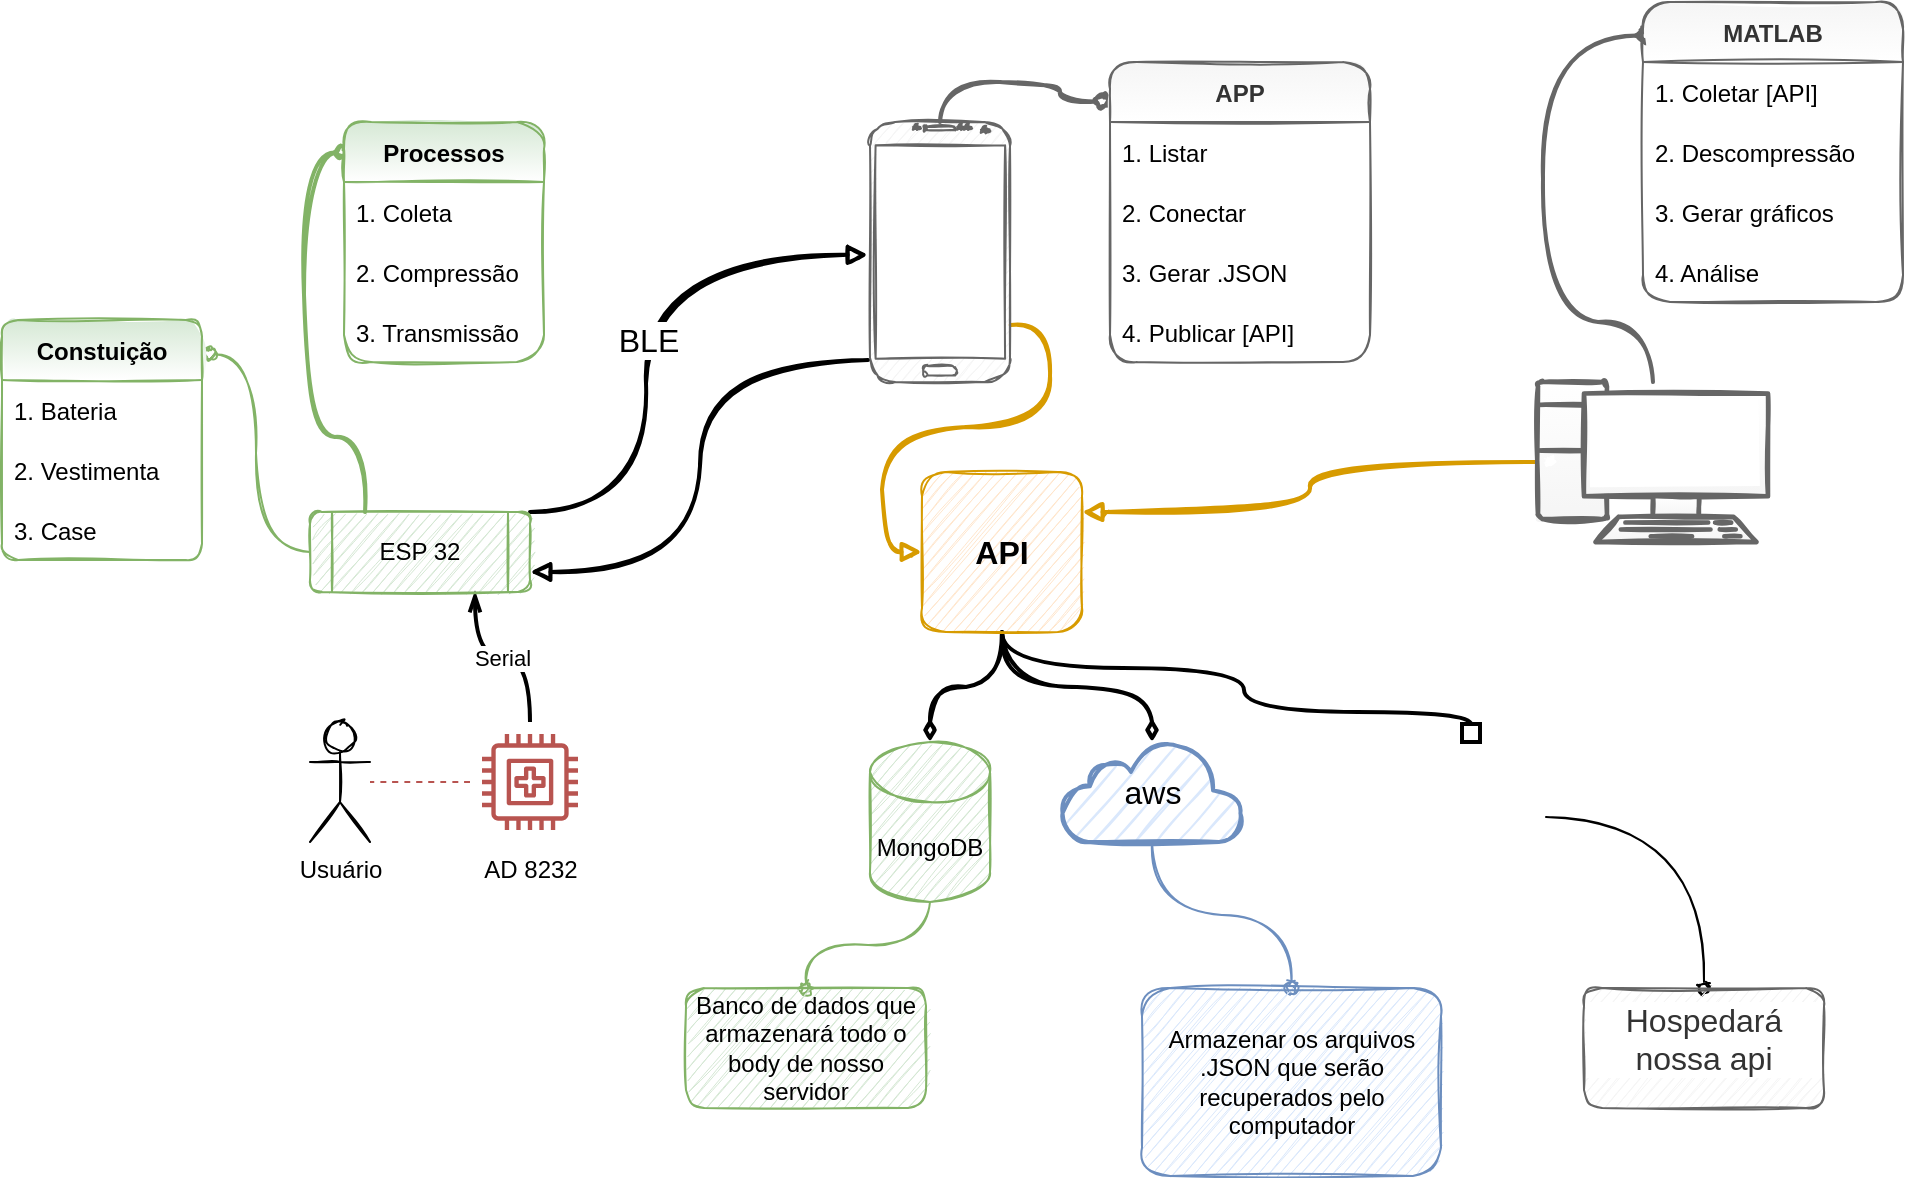<mxfile version="18.1.2" type="github">
  <diagram name="Page-1" id="74e2e168-ea6b-b213-b513-2b3c1d86103e">
    <mxGraphModel dx="1822" dy="832" grid="0" gridSize="10" guides="1" tooltips="1" connect="1" arrows="1" fold="1" page="0" pageScale="1" pageWidth="1169" pageHeight="827" background="none" math="0" shadow="0">
      <root>
        <mxCell id="0" />
        <mxCell id="1" parent="0" />
        <mxCell id="hCg4Fm0Abpj_WRQdYtu--86" style="edgeStyle=orthogonalEdgeStyle;curved=1;sketch=1;orthogonalLoop=1;jettySize=auto;html=1;exitX=1;exitY=0;exitDx=0;exitDy=0;entryX=-0.014;entryY=0.511;entryDx=0;entryDy=0;entryPerimeter=0;fontSize=16;fontColor=#000000;startArrow=none;startFill=0;endArrow=block;endFill=1;strokeWidth=2;" parent="1" source="hCg4Fm0Abpj_WRQdYtu--7" target="hCg4Fm0Abpj_WRQdYtu--17" edge="1">
          <mxGeometry relative="1" as="geometry">
            <Array as="points">
              <mxPoint x="298" y="395" />
              <mxPoint x="298" y="266" />
            </Array>
          </mxGeometry>
        </mxCell>
        <mxCell id="hCg4Fm0Abpj_WRQdYtu--87" value="BLE" style="edgeLabel;html=1;align=center;verticalAlign=middle;resizable=0;points=[];fontSize=16;fontColor=#000000;" parent="hCg4Fm0Abpj_WRQdYtu--86" vertex="1" connectable="0">
          <mxGeometry x="-0.031" y="-1" relative="1" as="geometry">
            <mxPoint as="offset" />
          </mxGeometry>
        </mxCell>
        <mxCell id="hCg4Fm0Abpj_WRQdYtu--93" style="edgeStyle=orthogonalEdgeStyle;curved=1;sketch=1;orthogonalLoop=1;jettySize=auto;html=1;exitX=0;exitY=0.5;exitDx=0;exitDy=0;exitPerimeter=0;entryX=1;entryY=0.25;entryDx=0;entryDy=0;fontSize=16;fontColor=#000000;startArrow=none;startFill=0;endArrow=block;endFill=1;strokeWidth=2;fillColor=#ffe6cc;strokeColor=#d79b00;" parent="1" source="hCg4Fm0Abpj_WRQdYtu--81" target="hCg4Fm0Abpj_WRQdYtu--67" edge="1">
          <mxGeometry relative="1" as="geometry" />
        </mxCell>
        <mxCell id="hCg4Fm0Abpj_WRQdYtu--1" value="Usuário" style="shape=umlActor;verticalLabelPosition=bottom;verticalAlign=top;html=1;outlineConnect=0;sketch=1;" parent="1" vertex="1">
          <mxGeometry x="130" y="500" width="30" height="60" as="geometry" />
        </mxCell>
        <mxCell id="hCg4Fm0Abpj_WRQdYtu--13" value="Serial" style="edgeStyle=orthogonalEdgeStyle;curved=1;orthogonalLoop=1;jettySize=auto;html=1;entryX=0.75;entryY=1;entryDx=0;entryDy=0;endArrow=openThin;endFill=0;strokeWidth=2;" parent="1" source="hCg4Fm0Abpj_WRQdYtu--6" target="hCg4Fm0Abpj_WRQdYtu--7" edge="1">
          <mxGeometry relative="1" as="geometry" />
        </mxCell>
        <mxCell id="hCg4Fm0Abpj_WRQdYtu--16" style="edgeStyle=orthogonalEdgeStyle;curved=1;orthogonalLoop=1;jettySize=auto;html=1;dashed=1;endArrow=none;endFill=0;fillColor=#f8cecc;strokeColor=#b85450;" parent="1" source="hCg4Fm0Abpj_WRQdYtu--6" target="hCg4Fm0Abpj_WRQdYtu--1" edge="1">
          <mxGeometry relative="1" as="geometry" />
        </mxCell>
        <mxCell id="hCg4Fm0Abpj_WRQdYtu--6" value="AD 8232" style="sketch=0;outlineConnect=0;strokeColor=#b85450;fillColor=none;dashed=0;verticalLabelPosition=bottom;verticalAlign=top;align=center;html=1;fontSize=12;fontStyle=0;aspect=fixed;shape=mxgraph.aws4.resourceIcon;resIcon=mxgraph.aws4.medical_emergency;shadow=0;" parent="1" vertex="1">
          <mxGeometry x="210" y="500" width="60" height="60" as="geometry" />
        </mxCell>
        <mxCell id="hCg4Fm0Abpj_WRQdYtu--14" style="edgeStyle=orthogonalEdgeStyle;curved=1;orthogonalLoop=1;jettySize=auto;html=1;exitX=0.25;exitY=0;exitDx=0;exitDy=0;entryX=-0.006;entryY=0.128;entryDx=0;entryDy=0;entryPerimeter=0;endArrow=oval;endFill=1;fillColor=#d5e8d4;strokeColor=#82b366;strokeWidth=2;sketch=1;" parent="1" source="hCg4Fm0Abpj_WRQdYtu--7" target="hCg4Fm0Abpj_WRQdYtu--8" edge="1">
          <mxGeometry relative="1" as="geometry" />
        </mxCell>
        <mxCell id="p75p5OJxZ0Zb3dX85avX-11" style="edgeStyle=orthogonalEdgeStyle;rounded=0;orthogonalLoop=1;jettySize=auto;html=1;exitX=0;exitY=0.5;exitDx=0;exitDy=0;entryX=1.038;entryY=0.144;entryDx=0;entryDy=0;entryPerimeter=0;curved=1;sketch=1;endArrow=oval;endFill=1;fillColor=#d5e8d4;strokeColor=#82b366;" edge="1" parent="1" source="hCg4Fm0Abpj_WRQdYtu--7" target="p75p5OJxZ0Zb3dX85avX-1">
          <mxGeometry relative="1" as="geometry" />
        </mxCell>
        <mxCell id="hCg4Fm0Abpj_WRQdYtu--7" value="ESP 32" style="shape=process;whiteSpace=wrap;html=1;backgroundOutline=1;glass=0;rounded=1;sketch=1;fillColor=#d5e8d4;strokeColor=#82b366;" parent="1" vertex="1">
          <mxGeometry x="130" y="395" width="110" height="40" as="geometry" />
        </mxCell>
        <mxCell id="hCg4Fm0Abpj_WRQdYtu--8" value="Processos" style="swimlane;fontStyle=1;childLayout=stackLayout;horizontal=1;startSize=30;horizontalStack=0;resizeParent=1;resizeParentMax=0;resizeLast=0;collapsible=1;marginBottom=0;glass=0;sketch=1;rounded=1;fillColor=#d5e8d4;strokeColor=#82b366;gradientColor=#ffffff;" parent="1" vertex="1">
          <mxGeometry x="147" y="200" width="100" height="120" as="geometry" />
        </mxCell>
        <mxCell id="hCg4Fm0Abpj_WRQdYtu--9" value="1. Coleta" style="text;strokeColor=none;fillColor=none;align=left;verticalAlign=middle;spacingLeft=4;spacingRight=4;overflow=hidden;points=[[0,0.5],[1,0.5]];portConstraint=eastwest;rotatable=0;" parent="hCg4Fm0Abpj_WRQdYtu--8" vertex="1">
          <mxGeometry y="30" width="100" height="30" as="geometry" />
        </mxCell>
        <mxCell id="hCg4Fm0Abpj_WRQdYtu--10" value="2. Compressão" style="text;strokeColor=none;fillColor=none;align=left;verticalAlign=middle;spacingLeft=4;spacingRight=4;overflow=hidden;points=[[0,0.5],[1,0.5]];portConstraint=eastwest;rotatable=0;" parent="hCg4Fm0Abpj_WRQdYtu--8" vertex="1">
          <mxGeometry y="60" width="100" height="30" as="geometry" />
        </mxCell>
        <mxCell id="hCg4Fm0Abpj_WRQdYtu--11" value="3. Transmissão" style="text;strokeColor=none;fillColor=none;align=left;verticalAlign=middle;spacingLeft=4;spacingRight=4;overflow=hidden;points=[[0,0.5],[1,0.5]];portConstraint=eastwest;rotatable=0;" parent="hCg4Fm0Abpj_WRQdYtu--8" vertex="1">
          <mxGeometry y="90" width="100" height="30" as="geometry" />
        </mxCell>
        <mxCell id="p75p5OJxZ0Zb3dX85avX-1" value="Constuição" style="swimlane;fontStyle=1;childLayout=stackLayout;horizontal=1;startSize=30;horizontalStack=0;resizeParent=1;resizeParentMax=0;resizeLast=0;collapsible=1;marginBottom=0;glass=0;sketch=1;rounded=1;fillColor=#d5e8d4;strokeColor=#82b366;gradientColor=#ffffff;arcSize=9;aspect=fixed;" vertex="1" parent="1">
          <mxGeometry x="-24" y="299" width="100" height="120" as="geometry" />
        </mxCell>
        <mxCell id="p75p5OJxZ0Zb3dX85avX-2" value="1. Bateria" style="text;strokeColor=none;fillColor=none;align=left;verticalAlign=middle;spacingLeft=4;spacingRight=4;overflow=hidden;points=[[0,0.5],[1,0.5]];portConstraint=eastwest;rotatable=0;" vertex="1" parent="p75p5OJxZ0Zb3dX85avX-1">
          <mxGeometry y="30" width="100" height="30" as="geometry" />
        </mxCell>
        <mxCell id="p75p5OJxZ0Zb3dX85avX-3" value="2. Vestimenta" style="text;strokeColor=none;fillColor=none;align=left;verticalAlign=middle;spacingLeft=4;spacingRight=4;overflow=hidden;points=[[0,0.5],[1,0.5]];portConstraint=eastwest;rotatable=0;" vertex="1" parent="p75p5OJxZ0Zb3dX85avX-1">
          <mxGeometry y="60" width="100" height="30" as="geometry" />
        </mxCell>
        <mxCell id="p75p5OJxZ0Zb3dX85avX-4" value="3. Case" style="text;strokeColor=none;fillColor=none;align=left;verticalAlign=middle;spacingLeft=4;spacingRight=4;overflow=hidden;points=[[0,0.5],[1,0.5]];portConstraint=eastwest;rotatable=0;" vertex="1" parent="p75p5OJxZ0Zb3dX85avX-1">
          <mxGeometry y="90" width="100" height="30" as="geometry" />
        </mxCell>
        <mxCell id="hCg4Fm0Abpj_WRQdYtu--39" style="edgeStyle=orthogonalEdgeStyle;curved=1;orthogonalLoop=1;jettySize=auto;html=1;entryX=-0.03;entryY=0.132;entryDx=0;entryDy=0;fontSize=9;startArrow=none;startFill=0;endArrow=oval;endFill=1;exitX=0.5;exitY=0;exitDx=0;exitDy=0;exitPerimeter=0;entryPerimeter=0;fillColor=#f5f5f5;strokeColor=#666666;strokeWidth=2;sketch=1;" parent="1" source="hCg4Fm0Abpj_WRQdYtu--17" target="hCg4Fm0Abpj_WRQdYtu--35" edge="1">
          <mxGeometry relative="1" as="geometry" />
        </mxCell>
        <mxCell id="hCg4Fm0Abpj_WRQdYtu--70" style="edgeStyle=orthogonalEdgeStyle;curved=1;orthogonalLoop=1;jettySize=auto;html=1;entryX=0;entryY=0.5;entryDx=0;entryDy=0;fontSize=16;startArrow=none;startFill=0;endArrow=block;endFill=1;sketch=1;strokeWidth=2;fillColor=#ffe6cc;strokeColor=#d79b00;shadow=0;exitX=1.005;exitY=0.781;exitDx=0;exitDy=0;exitPerimeter=0;" parent="1" source="hCg4Fm0Abpj_WRQdYtu--17" target="hCg4Fm0Abpj_WRQdYtu--67" edge="1">
          <mxGeometry relative="1" as="geometry" />
        </mxCell>
        <mxCell id="p75p5OJxZ0Zb3dX85avX-20" style="edgeStyle=orthogonalEdgeStyle;curved=1;rounded=0;sketch=1;orthogonalLoop=1;jettySize=auto;html=1;entryX=1;entryY=0.75;entryDx=0;entryDy=0;fontSize=16;startArrow=none;startFill=0;endArrow=block;endFill=1;exitX=-0.014;exitY=0.915;exitDx=0;exitDy=0;exitPerimeter=0;strokeWidth=2;" edge="1" parent="1" source="hCg4Fm0Abpj_WRQdYtu--17" target="hCg4Fm0Abpj_WRQdYtu--7">
          <mxGeometry relative="1" as="geometry" />
        </mxCell>
        <mxCell id="hCg4Fm0Abpj_WRQdYtu--17" value="" style="verticalLabelPosition=bottom;verticalAlign=top;html=1;shadow=0;dashed=0;strokeWidth=1;shape=mxgraph.android.phone2;strokeColor=#666666;rounded=1;glass=0;sketch=1;fillColor=#f5f5f5;fontColor=#333333;" parent="1" vertex="1">
          <mxGeometry x="410" y="200" width="70" height="130" as="geometry" />
        </mxCell>
        <mxCell id="p75p5OJxZ0Zb3dX85avX-15" value="" style="edgeStyle=orthogonalEdgeStyle;curved=1;rounded=0;sketch=1;orthogonalLoop=1;jettySize=auto;html=1;endArrow=oval;endFill=1;fillColor=#d5e8d4;strokeColor=#82b366;" edge="1" parent="1" source="hCg4Fm0Abpj_WRQdYtu--22" target="p75p5OJxZ0Zb3dX85avX-14">
          <mxGeometry relative="1" as="geometry" />
        </mxCell>
        <mxCell id="hCg4Fm0Abpj_WRQdYtu--22" value="MongoDB" style="shape=cylinder3;whiteSpace=wrap;html=1;boundedLbl=1;backgroundOutline=1;size=15;rounded=1;shadow=0;glass=0;sketch=1;fillColor=#d5e8d4;strokeColor=#82b366;" parent="1" vertex="1">
          <mxGeometry x="410" y="510" width="60" height="80" as="geometry" />
        </mxCell>
        <mxCell id="hCg4Fm0Abpj_WRQdYtu--35" value="APP" style="swimlane;fontStyle=1;childLayout=stackLayout;horizontal=1;startSize=30;horizontalStack=0;resizeParent=1;resizeParentMax=0;resizeLast=0;collapsible=1;marginBottom=0;glass=0;sketch=1;rounded=1;fillColor=#f5f5f5;strokeColor=#666666;fontColor=#333333;gradientColor=#ffffff;container=1;" parent="1" vertex="1">
          <mxGeometry x="530" y="170" width="130" height="150" as="geometry" />
        </mxCell>
        <mxCell id="hCg4Fm0Abpj_WRQdYtu--36" value="1. Listar" style="text;strokeColor=none;fillColor=none;align=left;verticalAlign=middle;spacingLeft=4;spacingRight=4;overflow=hidden;points=[[0,0.5],[1,0.5]];portConstraint=eastwest;rotatable=0;" parent="1" vertex="1">
          <mxGeometry x="530" y="200" width="130" height="30" as="geometry" />
        </mxCell>
        <mxCell id="hCg4Fm0Abpj_WRQdYtu--37" value="2. Conectar" style="text;strokeColor=none;fillColor=none;align=left;verticalAlign=middle;spacingLeft=4;spacingRight=4;overflow=hidden;points=[[0,0.5],[1,0.5]];portConstraint=eastwest;rotatable=0;" parent="1" vertex="1">
          <mxGeometry x="530" y="230" width="130" height="30" as="geometry" />
        </mxCell>
        <mxCell id="hCg4Fm0Abpj_WRQdYtu--38" value="3. Gerar .JSON" style="text;strokeColor=none;fillColor=none;align=left;verticalAlign=middle;spacingLeft=4;spacingRight=4;overflow=hidden;points=[[0,0.5],[1,0.5]];portConstraint=eastwest;rotatable=0;" parent="1" vertex="1">
          <mxGeometry x="530" y="260" width="130" height="30" as="geometry" />
        </mxCell>
        <mxCell id="hCg4Fm0Abpj_WRQdYtu--53" value="4. Publicar [API]" style="text;strokeColor=none;fillColor=none;align=left;verticalAlign=middle;spacingLeft=4;spacingRight=4;overflow=hidden;points=[[0,0.5],[1,0.5]];portConstraint=eastwest;rotatable=0;" parent="1" vertex="1">
          <mxGeometry x="530" y="290" width="130" height="30" as="geometry" />
        </mxCell>
        <mxCell id="hCg4Fm0Abpj_WRQdYtu--52" style="group" parent="1" vertex="1" connectable="0">
          <mxGeometry x="530" y="320" width="130" height="90" as="geometry" />
        </mxCell>
        <mxCell id="hCg4Fm0Abpj_WRQdYtu--71" style="edgeStyle=orthogonalEdgeStyle;curved=1;sketch=1;orthogonalLoop=1;jettySize=auto;html=1;exitX=0.5;exitY=1;exitDx=0;exitDy=0;entryX=0.5;entryY=0;entryDx=0;entryDy=0;entryPerimeter=0;fontSize=16;startArrow=none;startFill=0;endArrow=diamondThin;endFill=1;strokeWidth=2;" parent="1" source="hCg4Fm0Abpj_WRQdYtu--67" target="hCg4Fm0Abpj_WRQdYtu--22" edge="1">
          <mxGeometry relative="1" as="geometry" />
        </mxCell>
        <mxCell id="hCg4Fm0Abpj_WRQdYtu--72" style="edgeStyle=orthogonalEdgeStyle;curved=1;sketch=1;orthogonalLoop=1;jettySize=auto;html=1;exitX=0.5;exitY=1;exitDx=0;exitDy=0;fontSize=16;startArrow=none;startFill=0;endArrow=diamondThin;endFill=1;strokeWidth=2;" parent="1" source="hCg4Fm0Abpj_WRQdYtu--67" target="hCg4Fm0Abpj_WRQdYtu--78" edge="1">
          <mxGeometry relative="1" as="geometry">
            <mxPoint x="556.5" y="510" as="targetPoint" />
          </mxGeometry>
        </mxCell>
        <mxCell id="hCg4Fm0Abpj_WRQdYtu--77" style="edgeStyle=orthogonalEdgeStyle;curved=1;sketch=0;orthogonalLoop=1;jettySize=auto;html=1;entryX=0.5;entryY=0;entryDx=0;entryDy=0;fontSize=16;startArrow=none;startFill=0;endArrow=box;endFill=0;strokeWidth=2;exitX=0.5;exitY=1;exitDx=0;exitDy=0;" parent="1" source="hCg4Fm0Abpj_WRQdYtu--67" target="hCg4Fm0Abpj_WRQdYtu--74" edge="1">
          <mxGeometry relative="1" as="geometry">
            <Array as="points">
              <mxPoint x="476" y="473" />
              <mxPoint x="597" y="473" />
              <mxPoint x="597" y="495" />
              <mxPoint x="711" y="495" />
            </Array>
          </mxGeometry>
        </mxCell>
        <mxCell id="hCg4Fm0Abpj_WRQdYtu--67" value="&lt;font style=&quot;font-size: 16px;&quot;&gt;API&lt;/font&gt;" style="whiteSpace=wrap;html=1;aspect=fixed;rounded=1;shadow=0;glass=0;sketch=1;fontSize=9;fillColor=#ffe6cc;fontStyle=1;strokeColor=#d79b00;gradientDirection=radial;fillStyle=auto;" parent="1" vertex="1">
          <mxGeometry x="436" y="375" width="80" height="80" as="geometry" />
        </mxCell>
        <mxCell id="p75p5OJxZ0Zb3dX85avX-17" value="" style="edgeStyle=orthogonalEdgeStyle;curved=1;rounded=0;sketch=1;orthogonalLoop=1;jettySize=auto;html=1;endArrow=oval;endFill=1;" edge="1" parent="1" source="hCg4Fm0Abpj_WRQdYtu--74" target="p75p5OJxZ0Zb3dX85avX-16">
          <mxGeometry relative="1" as="geometry" />
        </mxCell>
        <mxCell id="hCg4Fm0Abpj_WRQdYtu--74" value="" style="shape=image;html=1;verticalAlign=top;verticalLabelPosition=bottom;labelBackgroundColor=#ffffff;imageAspect=0;aspect=fixed;image=https://cdn2.iconfinder.com/data/icons/boxicons-logos/24/bxl-heroku-128.png;rounded=1;shadow=0;glass=0;sketch=1;fontSize=16;fillColor=none;gradientColor=#ffffff;imageBackground=none;imageBorder=none;" parent="1" vertex="1">
          <mxGeometry x="673" y="510" width="75" height="75" as="geometry" />
        </mxCell>
        <mxCell id="p75p5OJxZ0Zb3dX85avX-13" style="edgeStyle=orthogonalEdgeStyle;curved=1;rounded=0;sketch=1;orthogonalLoop=1;jettySize=auto;html=1;exitX=0.5;exitY=1;exitDx=0;exitDy=0;exitPerimeter=0;entryX=0.5;entryY=0;entryDx=0;entryDy=0;endArrow=oval;endFill=1;fillColor=#dae8fc;strokeColor=#6c8ebf;" edge="1" parent="1" source="hCg4Fm0Abpj_WRQdYtu--78" target="p75p5OJxZ0Zb3dX85avX-12">
          <mxGeometry relative="1" as="geometry" />
        </mxCell>
        <mxCell id="hCg4Fm0Abpj_WRQdYtu--78" value="aws" style="html=1;outlineConnect=0;fillColor=#dae8fc;strokeColor=#6c8ebf;gradientDirection=north;strokeWidth=2;shape=mxgraph.networks.cloud;rounded=1;shadow=0;glass=0;sketch=1;fillStyle=auto;fontSize=16;" parent="1" vertex="1">
          <mxGeometry x="506" y="510" width="90" height="50" as="geometry" />
        </mxCell>
        <mxCell id="hCg4Fm0Abpj_WRQdYtu--102" style="edgeStyle=orthogonalEdgeStyle;curved=1;sketch=1;orthogonalLoop=1;jettySize=auto;html=1;entryX=0.005;entryY=0.112;entryDx=0;entryDy=0;entryPerimeter=0;shadow=0;fontSize=16;fontColor=#000000;startArrow=none;startFill=0;endArrow=oval;endFill=1;strokeWidth=2;fillColor=#f5f5f5;strokeColor=#666666;" parent="1" source="hCg4Fm0Abpj_WRQdYtu--81" target="hCg4Fm0Abpj_WRQdYtu--88" edge="1">
          <mxGeometry relative="1" as="geometry">
            <Array as="points">
              <mxPoint x="801.5" y="300" />
              <mxPoint x="746.5" y="300" />
              <mxPoint x="746.5" y="157" />
            </Array>
          </mxGeometry>
        </mxCell>
        <mxCell id="hCg4Fm0Abpj_WRQdYtu--81" value="" style="verticalAlign=top;verticalLabelPosition=bottom;labelPosition=center;align=center;html=1;outlineConnect=0;gradientDirection=north;strokeWidth=2;shape=mxgraph.networks.pc;rounded=1;shadow=0;glass=0;sketch=1;fillStyle=auto;fontSize=16;fillColor=#f5f5f5;strokeColor=#666666;fontColor=#333333;gradientColor=#ffffff;" parent="1" vertex="1">
          <mxGeometry x="744" y="330" width="115" height="80" as="geometry" />
        </mxCell>
        <mxCell id="hCg4Fm0Abpj_WRQdYtu--94" value="" style="group" parent="1" vertex="1" connectable="0">
          <mxGeometry x="796.5" y="140" width="130" height="150" as="geometry" />
        </mxCell>
        <mxCell id="hCg4Fm0Abpj_WRQdYtu--88" value="MATLAB" style="swimlane;fontStyle=1;childLayout=stackLayout;horizontal=1;startSize=30;horizontalStack=0;resizeParent=1;resizeParentMax=0;resizeLast=0;collapsible=1;marginBottom=0;glass=0;sketch=1;rounded=1;fillColor=#f5f5f5;strokeColor=#666666;fontColor=#333333;gradientColor=#ffffff;container=1;" parent="hCg4Fm0Abpj_WRQdYtu--94" vertex="1">
          <mxGeometry width="130" height="150" as="geometry" />
        </mxCell>
        <mxCell id="hCg4Fm0Abpj_WRQdYtu--89" value="1. Coletar [API]" style="text;strokeColor=none;fillColor=none;align=left;verticalAlign=middle;spacingLeft=4;spacingRight=4;overflow=hidden;points=[[0,0.5],[1,0.5]];portConstraint=eastwest;rotatable=0;" parent="hCg4Fm0Abpj_WRQdYtu--94" vertex="1">
          <mxGeometry y="30" width="130" height="30" as="geometry" />
        </mxCell>
        <mxCell id="hCg4Fm0Abpj_WRQdYtu--90" value="2. Descompressão" style="text;strokeColor=none;fillColor=none;align=left;verticalAlign=middle;spacingLeft=4;spacingRight=4;overflow=hidden;points=[[0,0.5],[1,0.5]];portConstraint=eastwest;rotatable=0;" parent="hCg4Fm0Abpj_WRQdYtu--94" vertex="1">
          <mxGeometry y="60" width="130" height="30" as="geometry" />
        </mxCell>
        <mxCell id="hCg4Fm0Abpj_WRQdYtu--91" value="3. Gerar gráficos" style="text;strokeColor=none;fillColor=none;align=left;verticalAlign=middle;spacingLeft=4;spacingRight=4;overflow=hidden;points=[[0,0.5],[1,0.5]];portConstraint=eastwest;rotatable=0;" parent="hCg4Fm0Abpj_WRQdYtu--94" vertex="1">
          <mxGeometry y="90" width="130" height="30" as="geometry" />
        </mxCell>
        <mxCell id="hCg4Fm0Abpj_WRQdYtu--92" value="4. Análise" style="text;strokeColor=none;fillColor=none;align=left;verticalAlign=middle;spacingLeft=4;spacingRight=4;overflow=hidden;points=[[0,0.5],[1,0.5]];portConstraint=eastwest;rotatable=0;" parent="hCg4Fm0Abpj_WRQdYtu--94" vertex="1">
          <mxGeometry y="120" width="130" height="30" as="geometry" />
        </mxCell>
        <mxCell id="p75p5OJxZ0Zb3dX85avX-12" value="Armazenar os arquivos .JSON que serão recuperados pelo computador" style="rounded=1;whiteSpace=wrap;html=1;sketch=1;fillColor=#dae8fc;strokeColor=#6c8ebf;" vertex="1" parent="1">
          <mxGeometry x="546" y="633" width="149.5" height="94" as="geometry" />
        </mxCell>
        <mxCell id="p75p5OJxZ0Zb3dX85avX-14" value="Banco de dados que armazenará todo o body de nosso servidor" style="whiteSpace=wrap;html=1;fillColor=#d5e8d4;strokeColor=#82b366;rounded=1;shadow=0;glass=0;sketch=1;" vertex="1" parent="1">
          <mxGeometry x="318" y="633" width="120" height="60" as="geometry" />
        </mxCell>
        <mxCell id="p75p5OJxZ0Zb3dX85avX-16" value="Hospedará nossa api" style="whiteSpace=wrap;html=1;fontSize=16;verticalAlign=top;fillColor=#f5f5f5;labelBackgroundColor=#ffffff;rounded=1;shadow=0;glass=0;sketch=1;fontColor=#333333;strokeColor=#666666;" vertex="1" parent="1">
          <mxGeometry x="767" y="633" width="120" height="60" as="geometry" />
        </mxCell>
      </root>
    </mxGraphModel>
  </diagram>
</mxfile>
